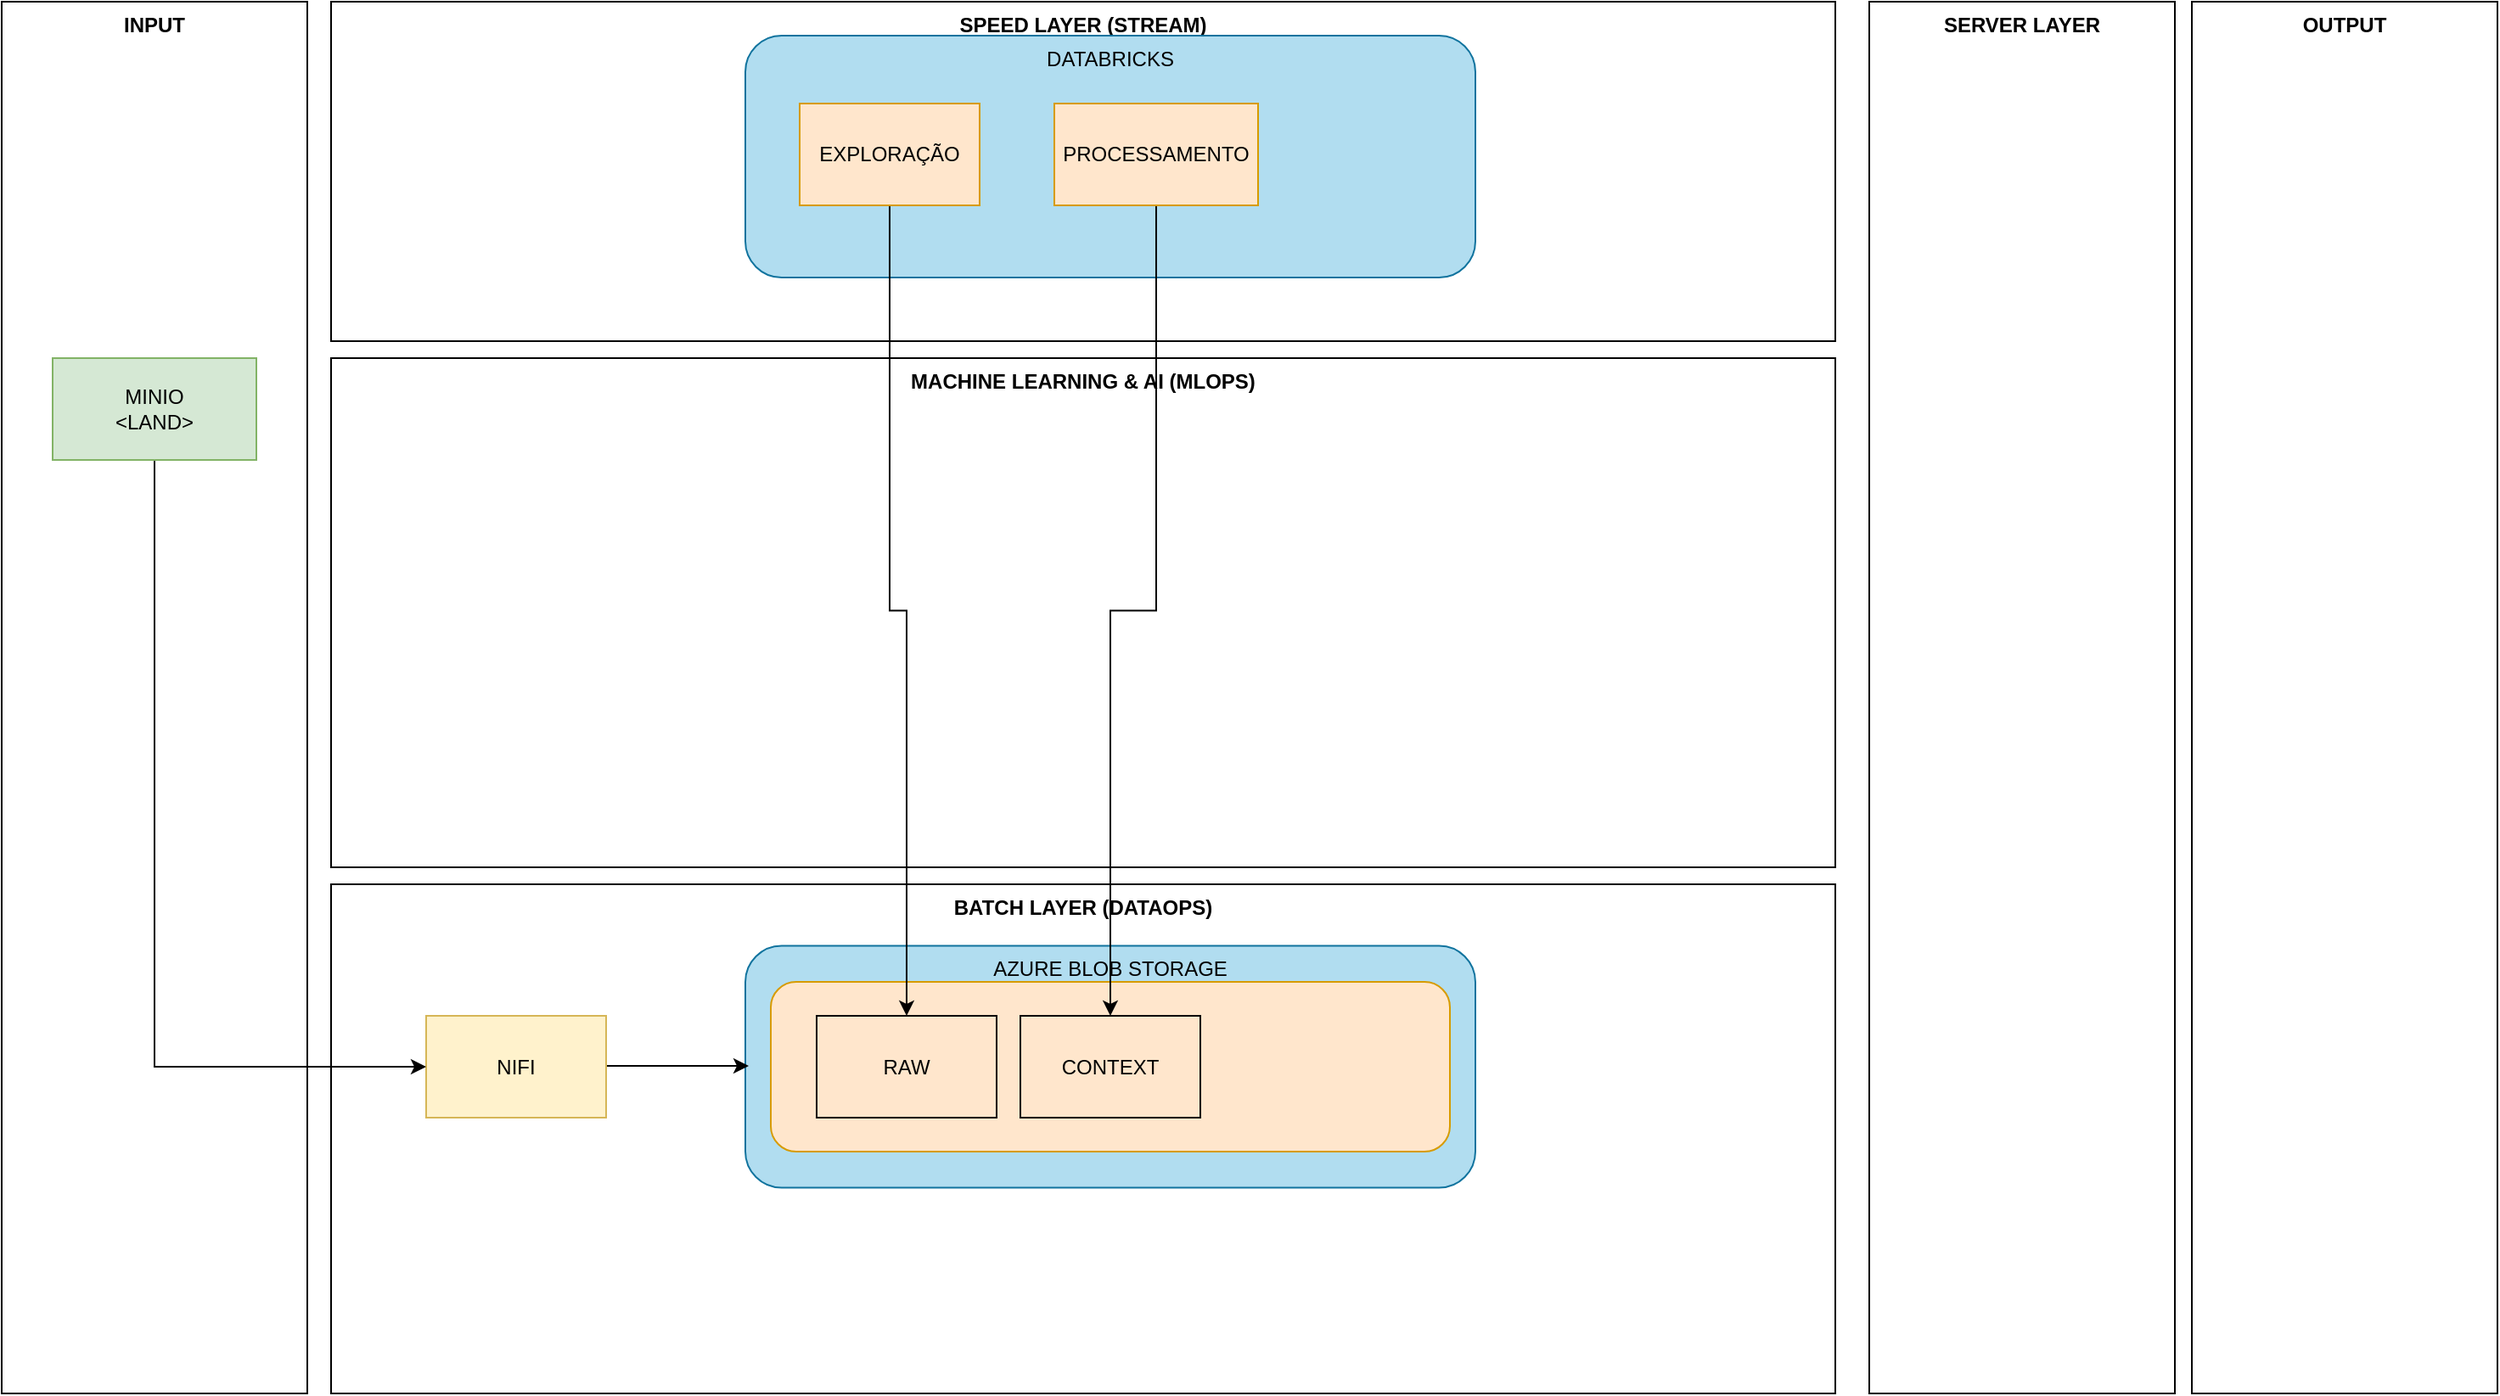 <mxfile version="20.7.4" type="device" pages="2"><diagram id="bKzz0Xgnjyx0csdhzURu" name="V1"><mxGraphModel dx="954" dy="664" grid="1" gridSize="10" guides="1" tooltips="1" connect="1" arrows="1" fold="1" page="1" pageScale="1" pageWidth="827" pageHeight="1169" math="0" shadow="0"><root><mxCell id="0"/><mxCell id="1" parent="0"/><mxCell id="h0tV-jZRpeq_dW04Gx9K-5" value="SERVER LAYER" style="rounded=0;whiteSpace=wrap;html=1;fillColor=none;verticalAlign=top;fontStyle=1" parent="1" vertex="1"><mxGeometry x="1140" y="80" width="180" height="820" as="geometry"/></mxCell><mxCell id="h0tV-jZRpeq_dW04Gx9K-4" value="BATCH LAYER (DATAOPS)" style="rounded=0;whiteSpace=wrap;html=1;fillColor=none;verticalAlign=top;fontStyle=1" parent="1" vertex="1"><mxGeometry x="234" y="600" width="886" height="300" as="geometry"/></mxCell><mxCell id="h0tV-jZRpeq_dW04Gx9K-54" value="AZURE BLOB STORAGE" style="rounded=1;whiteSpace=wrap;html=1;fillColor=#b1ddf0;verticalAlign=top;strokeColor=#10739e;" parent="1" vertex="1"><mxGeometry x="478" y="636.25" width="430" height="142.5" as="geometry"/></mxCell><mxCell id="h0tV-jZRpeq_dW04Gx9K-1" value="INPUT" style="rounded=0;whiteSpace=wrap;html=1;fillColor=none;verticalAlign=top;fontStyle=1" parent="1" vertex="1"><mxGeometry x="40" y="80" width="180" height="820" as="geometry"/></mxCell><mxCell id="h0tV-jZRpeq_dW04Gx9K-2" value="SPEED LAYER (STREAM)" style="rounded=0;whiteSpace=wrap;html=1;fillColor=none;verticalAlign=top;fontStyle=1" parent="1" vertex="1"><mxGeometry x="234" y="80" width="886" height="200" as="geometry"/></mxCell><mxCell id="h0tV-jZRpeq_dW04Gx9K-3" value="MACHINE LEARNING &amp;amp; AI (MLOPS)" style="rounded=0;whiteSpace=wrap;html=1;fillColor=none;verticalAlign=top;fontStyle=1" parent="1" vertex="1"><mxGeometry x="234" y="290" width="886" height="300" as="geometry"/></mxCell><mxCell id="h0tV-jZRpeq_dW04Gx9K-6" value="OUTPUT" style="rounded=0;whiteSpace=wrap;html=1;fillColor=none;verticalAlign=top;fontStyle=1" parent="1" vertex="1"><mxGeometry x="1330" y="80" width="180" height="820" as="geometry"/></mxCell><mxCell id="PoHu-Idds0IZM2p0Oz4q-2" style="edgeStyle=orthogonalEdgeStyle;rounded=0;orthogonalLoop=1;jettySize=auto;html=1;startArrow=none;startFill=0;" parent="1" source="h0tV-jZRpeq_dW04Gx9K-18" edge="1"><mxGeometry relative="1" as="geometry"><mxPoint x="480" y="707" as="targetPoint"/></mxGeometry></mxCell><mxCell id="h0tV-jZRpeq_dW04Gx9K-18" value="NIFI" style="rounded=0;whiteSpace=wrap;html=1;fillColor=#fff2cc;strokeColor=#d6b656;" parent="1" vertex="1"><mxGeometry x="290" y="677.5" width="106" height="60" as="geometry"/></mxCell><mxCell id="5qLzMbMYgI8IUU7JmDK8-1" style="edgeStyle=orthogonalEdgeStyle;rounded=0;orthogonalLoop=1;jettySize=auto;html=1;entryX=0;entryY=0.5;entryDx=0;entryDy=0;startArrow=none;startFill=0;" parent="1" source="h0tV-jZRpeq_dW04Gx9K-22" target="h0tV-jZRpeq_dW04Gx9K-18" edge="1"><mxGeometry relative="1" as="geometry"><Array as="points"><mxPoint x="130" y="708"/></Array></mxGeometry></mxCell><mxCell id="h0tV-jZRpeq_dW04Gx9K-22" value="MINIO&lt;br&gt;&amp;lt;LAND&amp;gt;" style="rounded=0;whiteSpace=wrap;html=1;fillColor=#d5e8d4;strokeColor=#82b366;" parent="1" vertex="1"><mxGeometry x="70" y="290" width="120" height="60" as="geometry"/></mxCell><mxCell id="h0tV-jZRpeq_dW04Gx9K-25" value="" style="rounded=1;whiteSpace=wrap;html=1;fillColor=#ffe6cc;strokeColor=#d79b00;" parent="1" vertex="1"><mxGeometry x="493" y="657.5" width="400" height="100" as="geometry"/></mxCell><mxCell id="h0tV-jZRpeq_dW04Gx9K-28" value="CONTEXT" style="rounded=0;whiteSpace=wrap;html=1;fillColor=none;" parent="1" vertex="1"><mxGeometry x="640" y="677.5" width="106" height="60" as="geometry"/></mxCell><mxCell id="fQRcyOBC5LdmB9WGD8px-6" value="RAW" style="rounded=0;whiteSpace=wrap;html=1;fillColor=none;" parent="1" vertex="1"><mxGeometry x="520" y="677.5" width="106" height="60" as="geometry"/></mxCell><mxCell id="AmctCy2ZxoRJGOSnBSJf-1" value="DATABRICKS" style="rounded=1;whiteSpace=wrap;html=1;fillColor=#b1ddf0;verticalAlign=top;strokeColor=#10739e;" vertex="1" parent="1"><mxGeometry x="478" y="100" width="430" height="142.5" as="geometry"/></mxCell><mxCell id="AmctCy2ZxoRJGOSnBSJf-4" style="edgeStyle=orthogonalEdgeStyle;rounded=0;orthogonalLoop=1;jettySize=auto;html=1;" edge="1" parent="1" source="AmctCy2ZxoRJGOSnBSJf-2" target="fQRcyOBC5LdmB9WGD8px-6"><mxGeometry relative="1" as="geometry"/></mxCell><mxCell id="AmctCy2ZxoRJGOSnBSJf-2" value="EXPLORAÇÃO" style="rounded=0;whiteSpace=wrap;html=1;fillColor=#ffe6cc;strokeColor=#d79b00;" vertex="1" parent="1"><mxGeometry x="510" y="140" width="106" height="60" as="geometry"/></mxCell><mxCell id="AmctCy2ZxoRJGOSnBSJf-5" style="edgeStyle=orthogonalEdgeStyle;rounded=0;orthogonalLoop=1;jettySize=auto;html=1;" edge="1" parent="1" source="AmctCy2ZxoRJGOSnBSJf-3" target="h0tV-jZRpeq_dW04Gx9K-28"><mxGeometry relative="1" as="geometry"/></mxCell><mxCell id="AmctCy2ZxoRJGOSnBSJf-3" value="PROCESSAMENTO" style="rounded=0;whiteSpace=wrap;html=1;fillColor=#ffe6cc;strokeColor=#d79b00;" vertex="1" parent="1"><mxGeometry x="660" y="140" width="120" height="60" as="geometry"/></mxCell></root></mxGraphModel></diagram><diagram name="V2" id="mJmKwcOLcZ0Xx8EIo3lu"><mxGraphModel dx="1590" dy="1107" grid="1" gridSize="10" guides="1" tooltips="1" connect="1" arrows="1" fold="1" page="1" pageScale="1" pageWidth="827" pageHeight="1169" math="0" shadow="0"><root><mxCell id="ZfBUvCccglSlrK-6unhp-0"/><mxCell id="ZfBUvCccglSlrK-6unhp-1" parent="ZfBUvCccglSlrK-6unhp-0"/><mxCell id="ZfBUvCccglSlrK-6unhp-2" value="SERVER LAYER" style="rounded=0;whiteSpace=wrap;html=1;fillColor=none;verticalAlign=top;fontStyle=1" vertex="1" parent="ZfBUvCccglSlrK-6unhp-1"><mxGeometry x="1140" y="80" width="180" height="820" as="geometry"/></mxCell><mxCell id="ZfBUvCccglSlrK-6unhp-3" value="BATCH LAYER (DATAOPS)" style="rounded=0;whiteSpace=wrap;html=1;fillColor=none;verticalAlign=top;fontStyle=1" vertex="1" parent="ZfBUvCccglSlrK-6unhp-1"><mxGeometry x="234" y="600" width="886" height="300" as="geometry"/></mxCell><mxCell id="8ZPhzjs9hteUIdIHT4yi-4" style="edgeStyle=orthogonalEdgeStyle;rounded=0;orthogonalLoop=1;jettySize=auto;html=1;entryX=0;entryY=0.5;entryDx=0;entryDy=0;entryPerimeter=0;startArrow=none;startFill=0;" edge="1" parent="ZfBUvCccglSlrK-6unhp-1" source="ZfBUvCccglSlrK-6unhp-4" target="ZfBUvCccglSlrK-6unhp-9"><mxGeometry relative="1" as="geometry"/></mxCell><mxCell id="ZfBUvCccglSlrK-6unhp-4" value="MINIO" style="rounded=1;whiteSpace=wrap;html=1;fillColor=#b1ddf0;verticalAlign=top;strokeColor=#10739e;" vertex="1" parent="ZfBUvCccglSlrK-6unhp-1"><mxGeometry x="478" y="636.25" width="430" height="142.5" as="geometry"/></mxCell><mxCell id="ZfBUvCccglSlrK-6unhp-5" value="INPUT" style="rounded=0;whiteSpace=wrap;html=1;fillColor=none;verticalAlign=top;fontStyle=1" vertex="1" parent="ZfBUvCccglSlrK-6unhp-1"><mxGeometry x="40" y="80" width="180" height="820" as="geometry"/></mxCell><mxCell id="ZfBUvCccglSlrK-6unhp-6" value="SPEED LAYER (STREAM)" style="rounded=0;whiteSpace=wrap;html=1;fillColor=none;verticalAlign=top;fontStyle=1" vertex="1" parent="ZfBUvCccglSlrK-6unhp-1"><mxGeometry x="234" y="80" width="886" height="200" as="geometry"/></mxCell><mxCell id="ZfBUvCccglSlrK-6unhp-7" value="MACHINE LEARNING &amp;amp; AI (MLOPS)" style="rounded=0;whiteSpace=wrap;html=1;fillColor=none;verticalAlign=top;fontStyle=1" vertex="1" parent="ZfBUvCccglSlrK-6unhp-1"><mxGeometry x="234" y="290" width="886" height="300" as="geometry"/></mxCell><mxCell id="ZfBUvCccglSlrK-6unhp-8" value="OUTPUT" style="rounded=0;whiteSpace=wrap;html=1;fillColor=none;verticalAlign=top;fontStyle=1" vertex="1" parent="ZfBUvCccglSlrK-6unhp-1"><mxGeometry x="1330" y="80" width="180" height="820" as="geometry"/></mxCell><mxCell id="XMFKpfDaVTJJZofQLR8S-0" style="edgeStyle=orthogonalEdgeStyle;rounded=0;orthogonalLoop=1;jettySize=auto;html=1;entryX=0.5;entryY=1;entryDx=0;entryDy=0;startArrow=none;startFill=0;" edge="1" parent="ZfBUvCccglSlrK-6unhp-1" source="ZfBUvCccglSlrK-6unhp-9" target="ZfBUvCccglSlrK-6unhp-19"><mxGeometry relative="1" as="geometry"/></mxCell><mxCell id="ZfBUvCccglSlrK-6unhp-9" value="Trusted&lt;br&gt;Postgre" style="shape=cylinder3;whiteSpace=wrap;html=1;boundedLbl=1;backgroundOutline=1;size=15;fillColor=#f5f5f5;verticalAlign=middle;fontSize=12;fontColor=#333333;strokeColor=#666666;" vertex="1" parent="ZfBUvCccglSlrK-6unhp-1"><mxGeometry x="1000" y="667.5" width="60" height="80" as="geometry"/></mxCell><mxCell id="8ZPhzjs9hteUIdIHT4yi-6" style="edgeStyle=orthogonalEdgeStyle;rounded=0;orthogonalLoop=1;jettySize=auto;html=1;entryX=0;entryY=0.5;entryDx=0;entryDy=0;startArrow=none;startFill=0;" edge="1" parent="ZfBUvCccglSlrK-6unhp-1" source="ZfBUvCccglSlrK-6unhp-14" target="wBGEmPN7CplU3y1rYUUM-0"><mxGeometry relative="1" as="geometry"><Array as="points"><mxPoint x="140" y="180"/></Array></mxGeometry></mxCell><mxCell id="ZfBUvCccglSlrK-6unhp-14" value="AWS S3" style="rounded=0;whiteSpace=wrap;html=1;fillColor=#d5e8d4;strokeColor=#82b366;" vertex="1" parent="ZfBUvCccglSlrK-6unhp-1"><mxGeometry x="70" y="290" width="120" height="60" as="geometry"/></mxCell><mxCell id="ZfBUvCccglSlrK-6unhp-15" value="" style="rounded=1;whiteSpace=wrap;html=1;fillColor=#ffe6cc;strokeColor=#d79b00;" vertex="1" parent="ZfBUvCccglSlrK-6unhp-1"><mxGeometry x="493" y="657.5" width="400" height="100" as="geometry"/></mxCell><mxCell id="ZfBUvCccglSlrK-6unhp-16" value="Context&lt;br&gt;SILVER" style="rounded=0;whiteSpace=wrap;html=1;fillColor=none;" vertex="1" parent="ZfBUvCccglSlrK-6unhp-1"><mxGeometry x="640" y="677.5" width="106" height="60" as="geometry"/></mxCell><mxCell id="ZfBUvCccglSlrK-6unhp-17" value="Trusted&lt;br&gt;GOLD" style="rounded=0;whiteSpace=wrap;html=1;fillColor=none;" vertex="1" parent="ZfBUvCccglSlrK-6unhp-1"><mxGeometry x="760" y="677.5" width="106" height="60" as="geometry"/></mxCell><mxCell id="ZfBUvCccglSlrK-6unhp-19" value="METABASE&lt;br&gt;Dashboard" style="rounded=0;whiteSpace=wrap;html=1;fontSize=12;fillColor=#e1d5e7;strokeColor=#9673a6;" vertex="1" parent="ZfBUvCccglSlrK-6unhp-1"><mxGeometry x="1355" y="370" width="130" height="60" as="geometry"/></mxCell><mxCell id="ZfBUvCccglSlrK-6unhp-20" value="RAW" style="rounded=0;whiteSpace=wrap;html=1;fillColor=none;" vertex="1" parent="ZfBUvCccglSlrK-6unhp-1"><mxGeometry x="520" y="677.5" width="106" height="60" as="geometry"/></mxCell><mxCell id="8ZPhzjs9hteUIdIHT4yi-3" style="edgeStyle=orthogonalEdgeStyle;rounded=0;orthogonalLoop=1;jettySize=auto;html=1;entryX=0;entryY=0.5;entryDx=0;entryDy=0;startArrow=none;startFill=0;" edge="1" parent="ZfBUvCccglSlrK-6unhp-1" source="wBGEmPN7CplU3y1rYUUM-0" target="ZfBUvCccglSlrK-6unhp-4"><mxGeometry relative="1" as="geometry"><Array as="points"><mxPoint x="340" y="708"/></Array></mxGeometry></mxCell><mxCell id="wBGEmPN7CplU3y1rYUUM-0" value="AIRFLOW" style="rounded=1;whiteSpace=wrap;html=1;fillColor=#b1ddf0;verticalAlign=top;strokeColor=#10739e;" vertex="1" parent="ZfBUvCccglSlrK-6unhp-1"><mxGeometry x="280" y="108.75" width="430" height="142.5" as="geometry"/></mxCell><mxCell id="wBGEmPN7CplU3y1rYUUM-1" value="DAG&lt;br&gt;RAW" style="rounded=0;whiteSpace=wrap;html=1;fillColor=none;" vertex="1" parent="ZfBUvCccglSlrK-6unhp-1"><mxGeometry x="308" y="160" width="106" height="60" as="geometry"/></mxCell><mxCell id="8ZPhzjs9hteUIdIHT4yi-1" value="DAG&lt;br&gt;Content" style="rounded=0;whiteSpace=wrap;html=1;fillColor=none;" vertex="1" parent="ZfBUvCccglSlrK-6unhp-1"><mxGeometry x="430" y="160" width="106" height="60" as="geometry"/></mxCell><mxCell id="8ZPhzjs9hteUIdIHT4yi-2" value="DAG&lt;br&gt;Trusted" style="rounded=0;whiteSpace=wrap;html=1;fillColor=none;" vertex="1" parent="ZfBUvCccglSlrK-6unhp-1"><mxGeometry x="560" y="160" width="106" height="60" as="geometry"/></mxCell></root></mxGraphModel></diagram></mxfile>